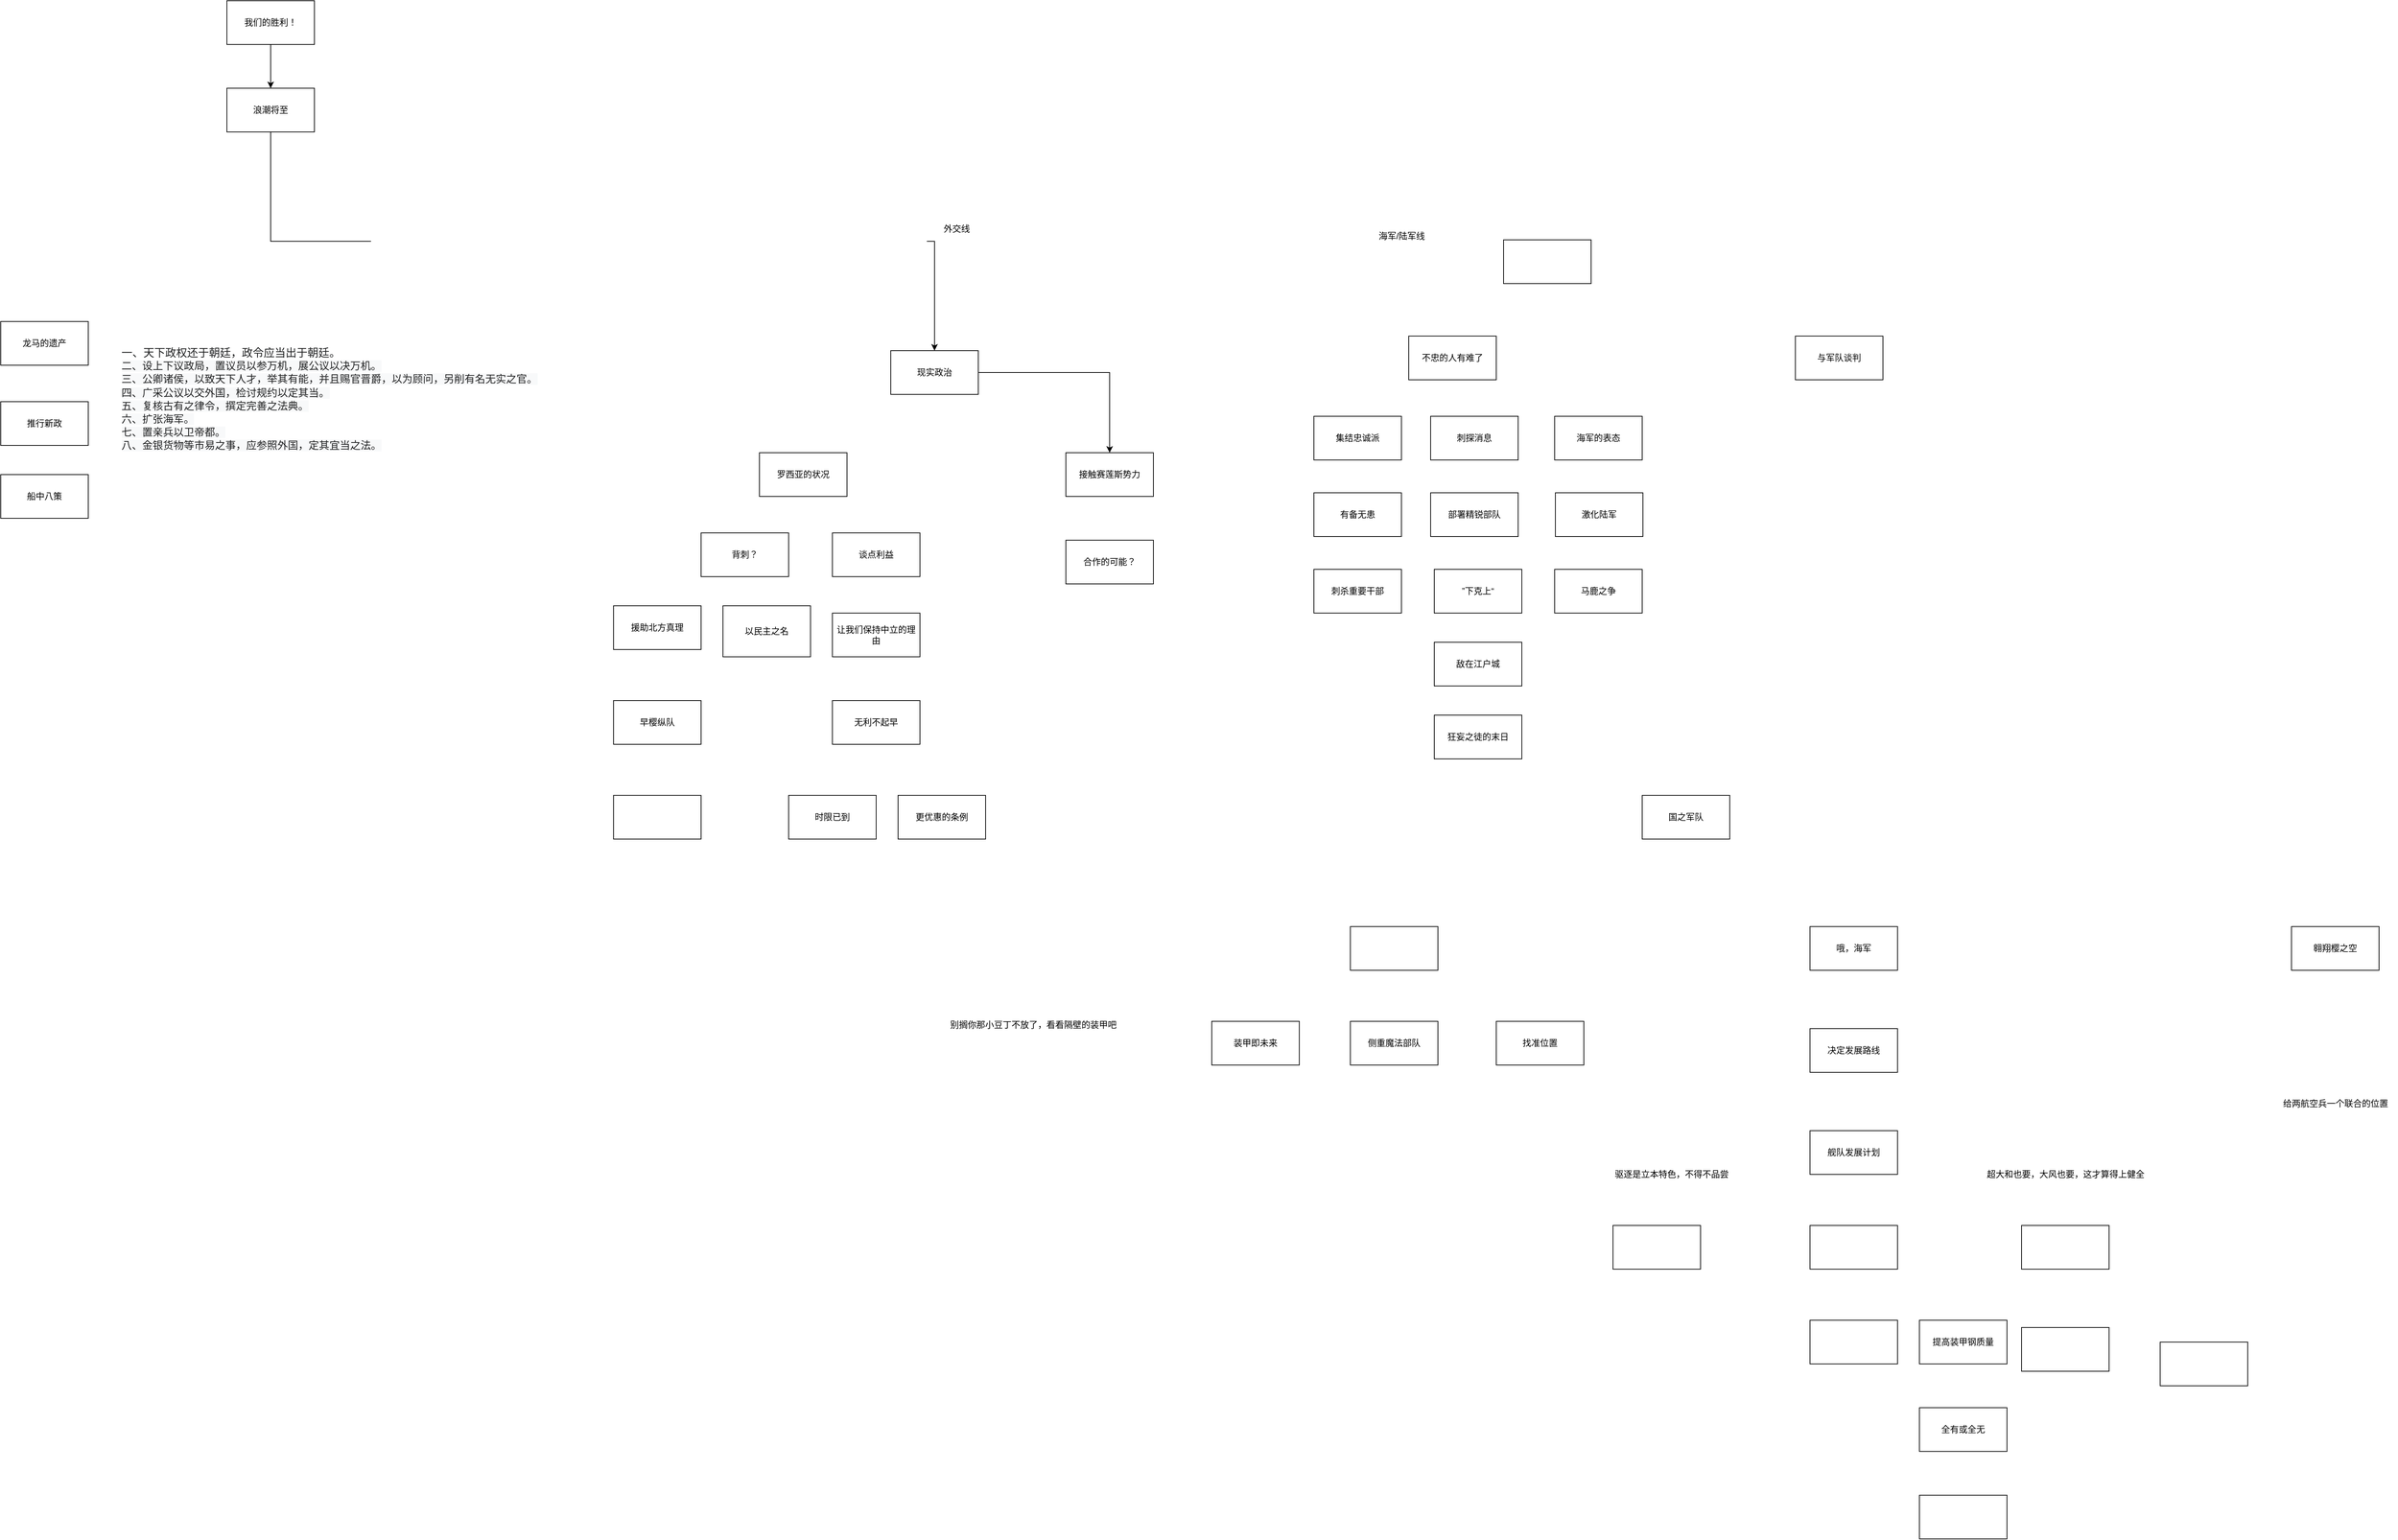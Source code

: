 <mxfile version="21.7.5" type="github">
  <diagram name="第 1 页" id="JlPKs8igPb9OWb3KKn4p">
    <mxGraphModel dx="7065" dy="3325" grid="1" gridSize="10" guides="1" tooltips="1" connect="1" arrows="1" fold="1" page="1" pageScale="1" pageWidth="1920" pageHeight="1200" math="0" shadow="0">
      <root>
        <mxCell id="0" />
        <mxCell id="1" parent="0" />
        <mxCell id="HKs2FlNLfid7ec28tHd5-4" style="edgeStyle=orthogonalEdgeStyle;rounded=0;orthogonalLoop=1;jettySize=auto;html=1;" parent="1" source="HKs2FlNLfid7ec28tHd5-1" target="HKs2FlNLfid7ec28tHd5-2" edge="1">
          <mxGeometry relative="1" as="geometry" />
        </mxCell>
        <mxCell id="HKs2FlNLfid7ec28tHd5-1" value="我们的胜利！" style="rounded=0;whiteSpace=wrap;html=1;" parent="1" vertex="1">
          <mxGeometry x="820" y="190" width="120" height="60" as="geometry" />
        </mxCell>
        <mxCell id="HKs2FlNLfid7ec28tHd5-5" style="edgeStyle=orthogonalEdgeStyle;rounded=0;orthogonalLoop=1;jettySize=auto;html=1;exitX=0.5;exitY=1;exitDx=0;exitDy=0;entryX=0.5;entryY=0;entryDx=0;entryDy=0;" parent="1" source="HKs2FlNLfid7ec28tHd5-2" target="HKs2FlNLfid7ec28tHd5-3" edge="1">
          <mxGeometry relative="1" as="geometry" />
        </mxCell>
        <mxCell id="HKs2FlNLfid7ec28tHd5-2" value="浪潮将至" style="rounded=0;whiteSpace=wrap;html=1;" parent="1" vertex="1">
          <mxGeometry x="820" y="310" width="120" height="60" as="geometry" />
        </mxCell>
        <mxCell id="HKs2FlNLfid7ec28tHd5-8" style="edgeStyle=orthogonalEdgeStyle;rounded=0;orthogonalLoop=1;jettySize=auto;html=1;" parent="1" source="HKs2FlNLfid7ec28tHd5-3" target="HKs2FlNLfid7ec28tHd5-7" edge="1">
          <mxGeometry relative="1" as="geometry" />
        </mxCell>
        <mxCell id="HKs2FlNLfid7ec28tHd5-3" value="现实政治" style="rounded=0;whiteSpace=wrap;html=1;" parent="1" vertex="1">
          <mxGeometry x="1730" y="670" width="120" height="60" as="geometry" />
        </mxCell>
        <mxCell id="HKs2FlNLfid7ec28tHd5-6" value="外交线" style="text;html=1;align=center;verticalAlign=middle;resizable=0;points=[];autosize=1;strokeColor=none;fillColor=none;" parent="1" vertex="1">
          <mxGeometry x="1790" y="488" width="60" height="30" as="geometry" />
        </mxCell>
        <mxCell id="HKs2FlNLfid7ec28tHd5-7" value="接触赛莲斯势力" style="rounded=0;whiteSpace=wrap;html=1;" parent="1" vertex="1">
          <mxGeometry x="1970" y="810" width="120" height="60" as="geometry" />
        </mxCell>
        <mxCell id="HKs2FlNLfid7ec28tHd5-9" value="合作的可能？" style="whiteSpace=wrap;html=1;" parent="1" vertex="1">
          <mxGeometry x="1970" y="930" width="120" height="60" as="geometry" />
        </mxCell>
        <mxCell id="HKs2FlNLfid7ec28tHd5-10" value="罗西亚的状况" style="whiteSpace=wrap;html=1;" parent="1" vertex="1">
          <mxGeometry x="1550" y="810" width="120" height="60" as="geometry" />
        </mxCell>
        <mxCell id="HKs2FlNLfid7ec28tHd5-11" value="背刺？" style="whiteSpace=wrap;html=1;" parent="1" vertex="1">
          <mxGeometry x="1470" y="920" width="120" height="60" as="geometry" />
        </mxCell>
        <mxCell id="HKs2FlNLfid7ec28tHd5-12" value="谈点利益" style="whiteSpace=wrap;html=1;" parent="1" vertex="1">
          <mxGeometry x="1650" y="920" width="120" height="60" as="geometry" />
        </mxCell>
        <mxCell id="HKs2FlNLfid7ec28tHd5-13" value="让我们保持中立的理由" style="whiteSpace=wrap;html=1;" parent="1" vertex="1">
          <mxGeometry x="1650" y="1030" width="120" height="60" as="geometry" />
        </mxCell>
        <mxCell id="HKs2FlNLfid7ec28tHd5-14" value="无利不起早" style="whiteSpace=wrap;html=1;" parent="1" vertex="1">
          <mxGeometry x="1650" y="1150" width="120" height="60" as="geometry" />
        </mxCell>
        <mxCell id="HKs2FlNLfid7ec28tHd5-15" value="援助北方真理" style="whiteSpace=wrap;html=1;" parent="1" vertex="1">
          <mxGeometry x="1350" y="1020" width="120" height="60" as="geometry" />
        </mxCell>
        <mxCell id="HKs2FlNLfid7ec28tHd5-16" value="早樱纵队" style="whiteSpace=wrap;html=1;" parent="1" vertex="1">
          <mxGeometry x="1350" y="1150" width="120" height="60" as="geometry" />
        </mxCell>
        <mxCell id="HKs2FlNLfid7ec28tHd5-17" value="" style="whiteSpace=wrap;html=1;" parent="1" vertex="1">
          <mxGeometry x="1350" y="1280" width="120" height="60" as="geometry" />
        </mxCell>
        <mxCell id="HKs2FlNLfid7ec28tHd5-19" value="时限已到" style="whiteSpace=wrap;html=1;" parent="1" vertex="1">
          <mxGeometry x="1590" y="1280" width="120" height="60" as="geometry" />
        </mxCell>
        <mxCell id="HKs2FlNLfid7ec28tHd5-20" value="更优惠的条例" style="whiteSpace=wrap;html=1;" parent="1" vertex="1">
          <mxGeometry x="1740" y="1280" width="120" height="60" as="geometry" />
        </mxCell>
        <mxCell id="HKs2FlNLfid7ec28tHd5-21" value="以民主之名" style="whiteSpace=wrap;html=1;" parent="1" vertex="1">
          <mxGeometry x="1500" y="1020" width="120" height="70" as="geometry" />
        </mxCell>
        <mxCell id="HKs2FlNLfid7ec28tHd5-22" value="龙马的遗产" style="whiteSpace=wrap;html=1;" parent="1" vertex="1">
          <mxGeometry x="510" y="630" width="120" height="60" as="geometry" />
        </mxCell>
        <mxCell id="HKs2FlNLfid7ec28tHd5-24" value="推行新政" style="whiteSpace=wrap;html=1;" parent="1" vertex="1">
          <mxGeometry x="510" y="740" width="120" height="60" as="geometry" />
        </mxCell>
        <mxCell id="HKs2FlNLfid7ec28tHd5-26" value="船中八策" style="whiteSpace=wrap;html=1;" parent="1" vertex="1">
          <mxGeometry x="510" y="840" width="120" height="60" as="geometry" />
        </mxCell>
        <mxCell id="HKs2FlNLfid7ec28tHd5-27" value="&lt;p style=&quot;margin: 0px 0px 0.5em; color: rgb(32, 33, 34); font-family: sans-serif; font-size: 15.008px; text-align: start; background-color: rgb(255, 255, 255);&quot;&gt;一、天下政权还于朝廷，政令应当出于朝廷。&lt;br style=&quot;font-size: 14.258px; background-color: rgb(248, 249, 250);&quot;&gt;&lt;span style=&quot;font-size: 14.258px; background-color: rgb(248, 249, 250);&quot;&gt;二、设上下议政局，置议员以参万机，展公议以决万机。&lt;/span&gt;&lt;br style=&quot;font-size: 14.258px; background-color: rgb(248, 249, 250);&quot;&gt;&lt;span style=&quot;font-size: 14.258px; background-color: rgb(248, 249, 250);&quot;&gt;三、公卿诸侯，以致天下人才，举其有能，并且赐官晋爵，以为顾问，另削有名无实之官。&lt;/span&gt;&lt;br style=&quot;font-size: 14.258px; background-color: rgb(248, 249, 250);&quot;&gt;&lt;span style=&quot;font-size: 14.258px; background-color: rgb(248, 249, 250);&quot;&gt;四、广采公议以交外国，检讨规约以定其当。&lt;/span&gt;&lt;br style=&quot;font-size: 14.258px; background-color: rgb(248, 249, 250);&quot;&gt;&lt;span style=&quot;font-size: 14.258px; background-color: rgb(248, 249, 250);&quot;&gt;五、复核古有之律令，撰定完善之法典。&lt;/span&gt;&lt;br style=&quot;font-size: 14.258px; background-color: rgb(248, 249, 250);&quot;&gt;&lt;span style=&quot;font-size: 14.258px; background-color: rgb(248, 249, 250);&quot;&gt;六、扩张海军。&lt;/span&gt;&lt;br style=&quot;font-size: 14.258px; background-color: rgb(248, 249, 250);&quot;&gt;&lt;span style=&quot;font-size: 14.258px; background-color: rgb(248, 249, 250);&quot;&gt;七、置亲兵以卫帝都。&lt;/span&gt;&lt;br style=&quot;font-size: 14.258px; background-color: rgb(248, 249, 250);&quot;&gt;&lt;span style=&quot;font-size: 14.258px; background-color: rgb(248, 249, 250);&quot;&gt;八、金银货物等市易之事，应参照外国，定其宜当之法。&lt;/span&gt;&lt;br&gt;&lt;/p&gt;" style="text;html=1;align=center;verticalAlign=middle;resizable=0;points=[];autosize=1;strokeColor=none;fillColor=none;" parent="1" vertex="1">
          <mxGeometry x="665" y="655" width="590" height="170" as="geometry" />
        </mxCell>
        <mxCell id="lXyVNuYwYLjohMRoK8uW-1" value="" style="whiteSpace=wrap;html=1;" vertex="1" parent="1">
          <mxGeometry x="2570" y="518" width="120" height="60" as="geometry" />
        </mxCell>
        <mxCell id="lXyVNuYwYLjohMRoK8uW-2" value="海军/陆军线" style="text;html=1;align=center;verticalAlign=middle;resizable=0;points=[];autosize=1;strokeColor=none;fillColor=none;" vertex="1" parent="1">
          <mxGeometry x="2385" y="498" width="90" height="30" as="geometry" />
        </mxCell>
        <mxCell id="lXyVNuYwYLjohMRoK8uW-4" value="与军队谈判" style="whiteSpace=wrap;html=1;" vertex="1" parent="1">
          <mxGeometry x="2970" y="650" width="120" height="60" as="geometry" />
        </mxCell>
        <mxCell id="lXyVNuYwYLjohMRoK8uW-5" value="不忠的人有难了" style="whiteSpace=wrap;html=1;" vertex="1" parent="1">
          <mxGeometry x="2440" y="650" width="120" height="60" as="geometry" />
        </mxCell>
        <mxCell id="lXyVNuYwYLjohMRoK8uW-8" value="刺探消息" style="whiteSpace=wrap;html=1;" vertex="1" parent="1">
          <mxGeometry x="2470" y="760" width="120" height="60" as="geometry" />
        </mxCell>
        <mxCell id="lXyVNuYwYLjohMRoK8uW-9" value="集结忠诚派" style="whiteSpace=wrap;html=1;" vertex="1" parent="1">
          <mxGeometry x="2310" y="760" width="120" height="60" as="geometry" />
        </mxCell>
        <mxCell id="lXyVNuYwYLjohMRoK8uW-10" value="部署精锐部队" style="whiteSpace=wrap;html=1;" vertex="1" parent="1">
          <mxGeometry x="2470" y="865" width="120" height="60" as="geometry" />
        </mxCell>
        <mxCell id="lXyVNuYwYLjohMRoK8uW-11" value="有备无患" style="whiteSpace=wrap;html=1;" vertex="1" parent="1">
          <mxGeometry x="2310" y="865" width="120" height="60" as="geometry" />
        </mxCell>
        <mxCell id="lXyVNuYwYLjohMRoK8uW-12" value="”下克上“" style="whiteSpace=wrap;html=1;" vertex="1" parent="1">
          <mxGeometry x="2475" y="970" width="120" height="60" as="geometry" />
        </mxCell>
        <mxCell id="lXyVNuYwYLjohMRoK8uW-13" value="刺杀重要干部" style="whiteSpace=wrap;html=1;" vertex="1" parent="1">
          <mxGeometry x="2310" y="970" width="120" height="60" as="geometry" />
        </mxCell>
        <mxCell id="lXyVNuYwYLjohMRoK8uW-15" value="狂妄之徒的末日" style="whiteSpace=wrap;html=1;" vertex="1" parent="1">
          <mxGeometry x="2475" y="1170" width="120" height="60" as="geometry" />
        </mxCell>
        <mxCell id="lXyVNuYwYLjohMRoK8uW-16" value="海军的表态" style="whiteSpace=wrap;html=1;" vertex="1" parent="1">
          <mxGeometry x="2640" y="760" width="120" height="60" as="geometry" />
        </mxCell>
        <mxCell id="lXyVNuYwYLjohMRoK8uW-17" value="激化陆军" style="whiteSpace=wrap;html=1;" vertex="1" parent="1">
          <mxGeometry x="2641" y="865" width="120" height="60" as="geometry" />
        </mxCell>
        <mxCell id="lXyVNuYwYLjohMRoK8uW-18" value="马鹿之争" style="whiteSpace=wrap;html=1;" vertex="1" parent="1">
          <mxGeometry x="2640" y="970" width="120" height="60" as="geometry" />
        </mxCell>
        <mxCell id="lXyVNuYwYLjohMRoK8uW-19" value="敌在江户城" style="whiteSpace=wrap;html=1;" vertex="1" parent="1">
          <mxGeometry x="2475" y="1070" width="120" height="60" as="geometry" />
        </mxCell>
        <mxCell id="lXyVNuYwYLjohMRoK8uW-20" value="国之军队" style="whiteSpace=wrap;html=1;" vertex="1" parent="1">
          <mxGeometry x="2760" y="1280" width="120" height="60" as="geometry" />
        </mxCell>
        <mxCell id="lXyVNuYwYLjohMRoK8uW-21" value="" style="whiteSpace=wrap;html=1;" vertex="1" parent="1">
          <mxGeometry x="2360" y="1460" width="120" height="60" as="geometry" />
        </mxCell>
        <mxCell id="lXyVNuYwYLjohMRoK8uW-22" value="翱翔樱之空" style="whiteSpace=wrap;html=1;" vertex="1" parent="1">
          <mxGeometry x="3650" y="1460" width="120" height="60" as="geometry" />
        </mxCell>
        <mxCell id="lXyVNuYwYLjohMRoK8uW-23" value="哦，海军" style="whiteSpace=wrap;html=1;" vertex="1" parent="1">
          <mxGeometry x="2990" y="1460" width="120" height="60" as="geometry" />
        </mxCell>
        <mxCell id="lXyVNuYwYLjohMRoK8uW-24" value="装甲即未来" style="whiteSpace=wrap;html=1;" vertex="1" parent="1">
          <mxGeometry x="2170" y="1590" width="120" height="60" as="geometry" />
        </mxCell>
        <mxCell id="lXyVNuYwYLjohMRoK8uW-25" value="侧重魔法部队" style="whiteSpace=wrap;html=1;" vertex="1" parent="1">
          <mxGeometry x="2360" y="1590" width="120" height="60" as="geometry" />
        </mxCell>
        <mxCell id="lXyVNuYwYLjohMRoK8uW-26" value="找准位置" style="whiteSpace=wrap;html=1;" vertex="1" parent="1">
          <mxGeometry x="2560" y="1590" width="120" height="60" as="geometry" />
        </mxCell>
        <mxCell id="lXyVNuYwYLjohMRoK8uW-27" value="决定发展路线" style="whiteSpace=wrap;html=1;" vertex="1" parent="1">
          <mxGeometry x="2990" y="1600" width="120" height="60" as="geometry" />
        </mxCell>
        <mxCell id="lXyVNuYwYLjohMRoK8uW-28" value="舰队发展计划" style="whiteSpace=wrap;html=1;" vertex="1" parent="1">
          <mxGeometry x="2990" y="1740" width="120" height="60" as="geometry" />
        </mxCell>
        <mxCell id="lXyVNuYwYLjohMRoK8uW-29" value="" style="whiteSpace=wrap;html=1;" vertex="1" parent="1">
          <mxGeometry x="2720" y="1870" width="120" height="60" as="geometry" />
        </mxCell>
        <mxCell id="lXyVNuYwYLjohMRoK8uW-30" value="" style="whiteSpace=wrap;html=1;" vertex="1" parent="1">
          <mxGeometry x="2990" y="1870" width="120" height="60" as="geometry" />
        </mxCell>
        <mxCell id="lXyVNuYwYLjohMRoK8uW-31" value="" style="whiteSpace=wrap;html=1;" vertex="1" parent="1">
          <mxGeometry x="3280" y="1870" width="120" height="60" as="geometry" />
        </mxCell>
        <mxCell id="lXyVNuYwYLjohMRoK8uW-32" value="驱逐是立本特色，不得不品尝" style="text;html=1;align=center;verticalAlign=middle;resizable=0;points=[];autosize=1;strokeColor=none;fillColor=none;" vertex="1" parent="1">
          <mxGeometry x="2710" y="1785" width="180" height="30" as="geometry" />
        </mxCell>
        <mxCell id="lXyVNuYwYLjohMRoK8uW-34" value="超大和也要，大风也要，这才算得上健全" style="text;html=1;align=center;verticalAlign=middle;resizable=0;points=[];autosize=1;strokeColor=none;fillColor=none;" vertex="1" parent="1">
          <mxGeometry x="3220" y="1785" width="240" height="30" as="geometry" />
        </mxCell>
        <mxCell id="lXyVNuYwYLjohMRoK8uW-35" value="别搁你那小豆丁不放了，看看隔壁的装甲吧" style="text;html=1;align=center;verticalAlign=middle;resizable=0;points=[];autosize=1;strokeColor=none;fillColor=none;" vertex="1" parent="1">
          <mxGeometry x="1800" y="1580" width="250" height="30" as="geometry" />
        </mxCell>
        <mxCell id="lXyVNuYwYLjohMRoK8uW-38" value="" style="whiteSpace=wrap;html=1;" vertex="1" parent="1">
          <mxGeometry x="3470" y="2030" width="120" height="60" as="geometry" />
        </mxCell>
        <mxCell id="lXyVNuYwYLjohMRoK8uW-39" value="" style="whiteSpace=wrap;html=1;" vertex="1" parent="1">
          <mxGeometry x="2990" y="2000" width="120" height="60" as="geometry" />
        </mxCell>
        <mxCell id="lXyVNuYwYLjohMRoK8uW-40" value="" style="whiteSpace=wrap;html=1;" vertex="1" parent="1">
          <mxGeometry x="3280" y="2010" width="120" height="60" as="geometry" />
        </mxCell>
        <mxCell id="lXyVNuYwYLjohMRoK8uW-41" value="提高装甲钢质量" style="whiteSpace=wrap;html=1;" vertex="1" parent="1">
          <mxGeometry x="3140" y="2000" width="120" height="60" as="geometry" />
        </mxCell>
        <mxCell id="lXyVNuYwYLjohMRoK8uW-42" value="全有或全无" style="whiteSpace=wrap;html=1;" vertex="1" parent="1">
          <mxGeometry x="3140" y="2120" width="120" height="60" as="geometry" />
        </mxCell>
        <mxCell id="lXyVNuYwYLjohMRoK8uW-43" value="" style="whiteSpace=wrap;html=1;" vertex="1" parent="1">
          <mxGeometry x="3140" y="2240" width="120" height="60" as="geometry" />
        </mxCell>
        <mxCell id="lXyVNuYwYLjohMRoK8uW-44" value="给两航空兵一个联合的位置" style="text;html=1;align=center;verticalAlign=middle;resizable=0;points=[];autosize=1;strokeColor=none;fillColor=none;" vertex="1" parent="1">
          <mxGeometry x="3625" y="1688" width="170" height="30" as="geometry" />
        </mxCell>
      </root>
    </mxGraphModel>
  </diagram>
</mxfile>
